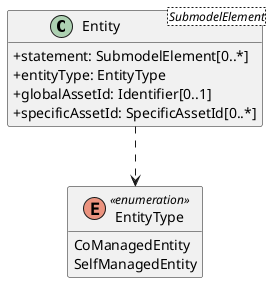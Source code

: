 @startuml
skinparam classAttributeIconSize 0
hide methods

class Entity<SubmodelElement> {
  +statement: SubmodelElement[0..*] 
  +entityType: EntityType 
  +globalAssetId: Identifier[0..1] 
  +specificAssetId: SpecificAssetId[0..*] 
}
enum EntityType <<enumeration>> {
  CoManagedEntity
  SelfManagedEntity
}
Entity ..> EntityType
@enduml